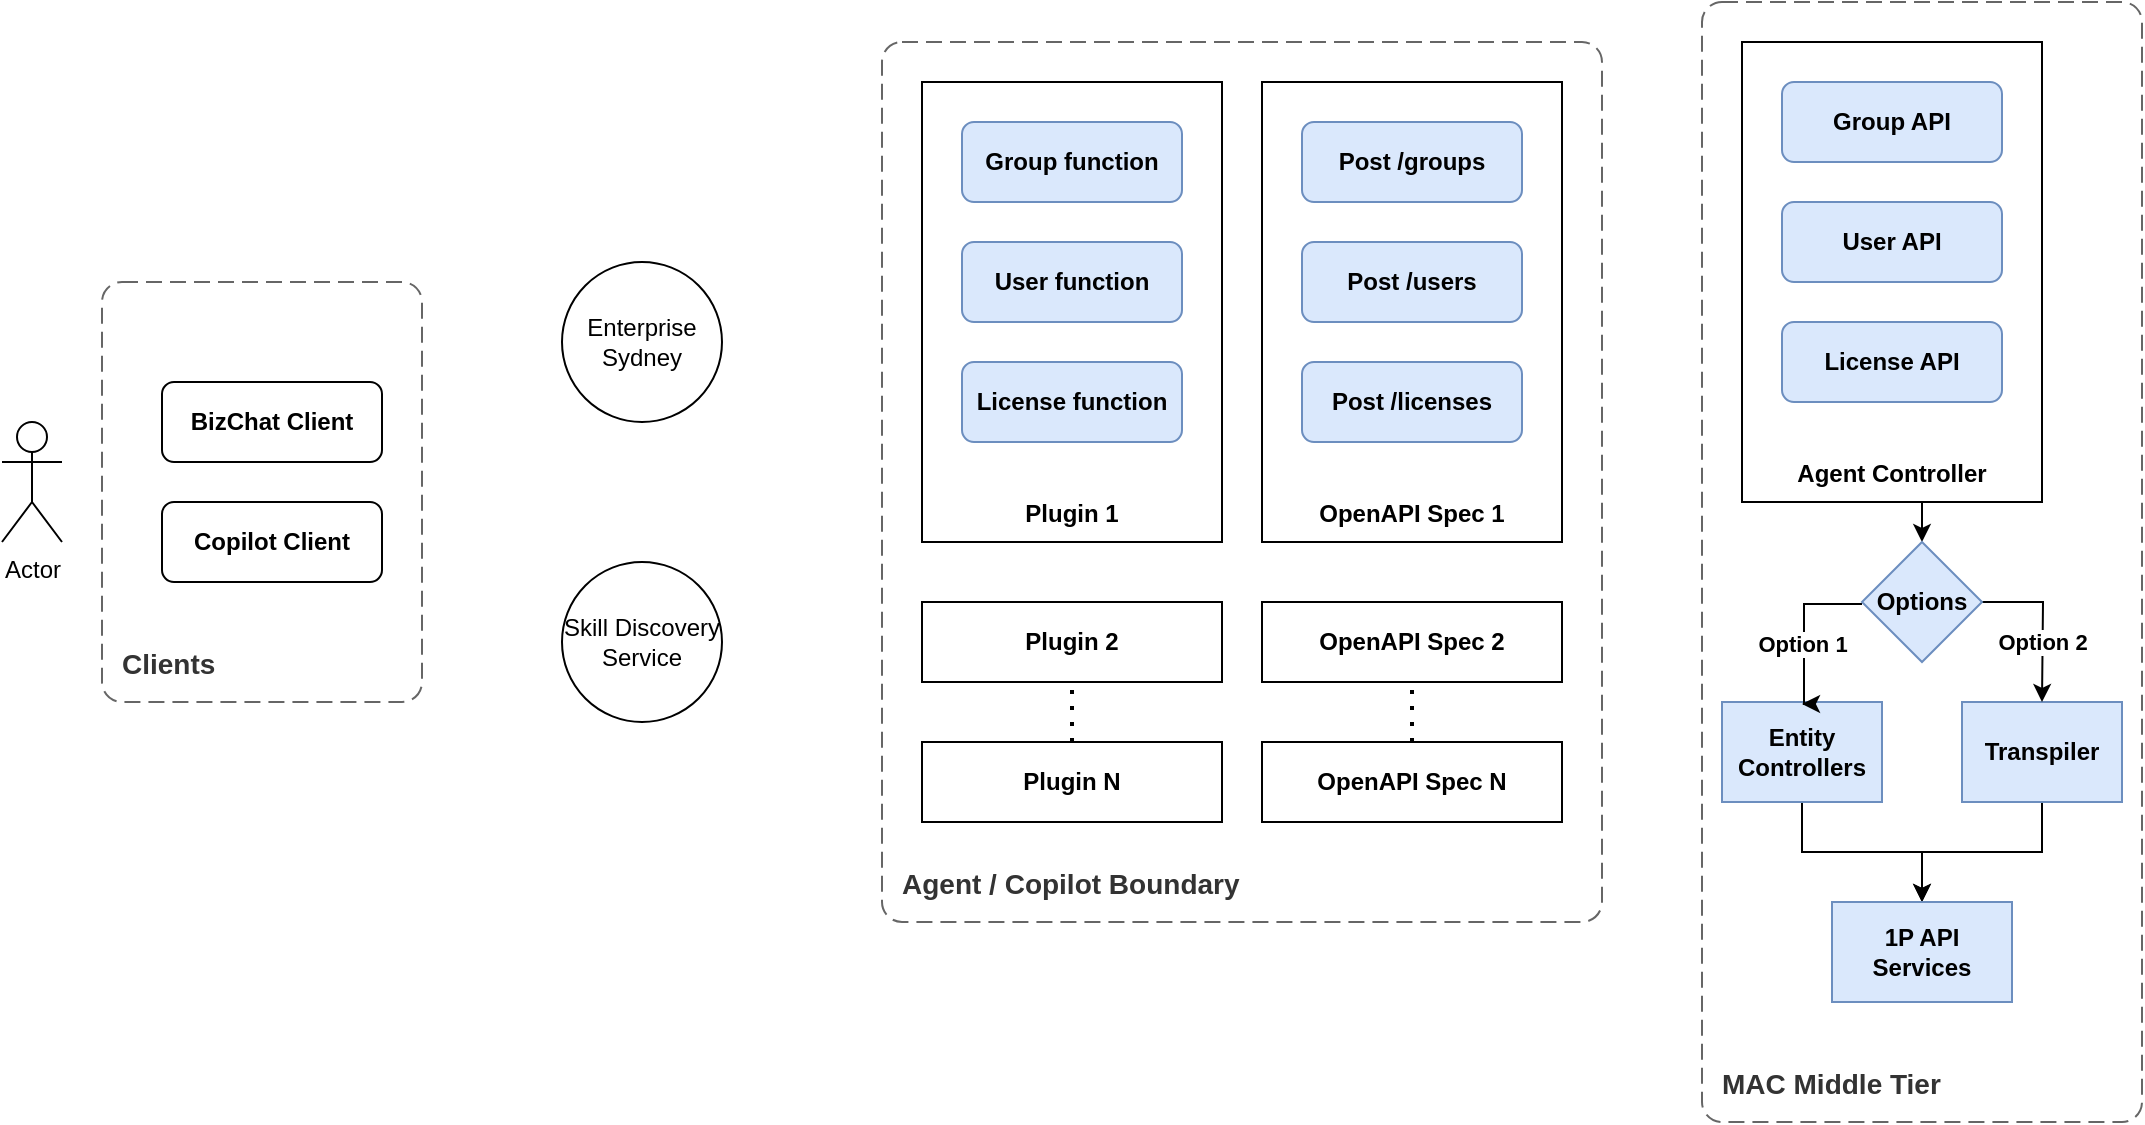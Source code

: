 <mxfile version="26.2.14">
  <diagram name="Page-1" id="gsAA_x2AmwMPpX9QK6pI">
    <mxGraphModel dx="987" dy="708" grid="1" gridSize="10" guides="1" tooltips="1" connect="1" arrows="1" fold="1" page="1" pageScale="1" pageWidth="1100" pageHeight="850" math="0" shadow="0">
      <root>
        <mxCell id="0" />
        <mxCell id="1" parent="0" />
        <mxCell id="Ui89_GNkMSa7xBhE7grA-1" value="Actor" style="shape=umlActor;verticalLabelPosition=bottom;verticalAlign=top;html=1;outlineConnect=0;" vertex="1" parent="1">
          <mxGeometry x="20" y="290" width="30" height="60" as="geometry" />
        </mxCell>
        <mxCell id="Ui89_GNkMSa7xBhE7grA-3" value="&lt;b&gt;BizChat Client&lt;/b&gt;" style="rounded=1;whiteSpace=wrap;html=1;" vertex="1" parent="1">
          <mxGeometry x="100" y="270" width="110" height="40" as="geometry" />
        </mxCell>
        <object placeholders="1" c4Name="Clients" c4Type="SystemScopeBoundary" label="&lt;font style=&quot;font-size: 14px&quot;&gt;&lt;b&gt;&lt;div style=&quot;text-align: left&quot;&gt;%c4Name%&lt;/div&gt;&lt;/b&gt;&lt;/font&gt;" id="Ui89_GNkMSa7xBhE7grA-5">
          <mxCell style="rounded=1;fontSize=11;whiteSpace=wrap;html=1;dashed=1;arcSize=20;fillColor=none;strokeColor=#666666;fontColor=#333333;labelBackgroundColor=none;align=left;verticalAlign=bottom;labelBorderColor=none;spacingTop=0;spacing=10;dashPattern=8 4;metaEdit=1;rotatable=0;perimeter=rectanglePerimeter;noLabel=0;labelPadding=0;allowArrows=0;connectable=0;expand=0;recursiveResize=0;editable=1;pointerEvents=0;absoluteArcSize=1;points=[[0.25,0,0],[0.5,0,0],[0.75,0,0],[1,0.25,0],[1,0.5,0],[1,0.75,0],[0.75,1,0],[0.5,1,0],[0.25,1,0],[0,0.75,0],[0,0.5,0],[0,0.25,0]];" vertex="1" parent="1">
            <mxGeometry x="70" y="220" width="160" height="210" as="geometry" />
          </mxCell>
        </object>
        <mxCell id="Ui89_GNkMSa7xBhE7grA-7" value="Enterprise Sydney" style="ellipse;whiteSpace=wrap;html=1;aspect=fixed;" vertex="1" parent="1">
          <mxGeometry x="300" y="210" width="80" height="80" as="geometry" />
        </mxCell>
        <object placeholders="1" c4Name="Agent / Copilot Boundary" label="&lt;font style=&quot;font-size: 14px&quot;&gt;&lt;b&gt;&lt;div style=&quot;text-align: right&quot;&gt;%c4Name%&lt;/div&gt;&lt;/b&gt;&lt;/font&gt;" id="Ui89_GNkMSa7xBhE7grA-9">
          <mxCell style="rounded=1;fontSize=11;whiteSpace=wrap;html=1;dashed=1;arcSize=20;fillColor=none;strokeColor=#666666;fontColor=#333333;labelBackgroundColor=none;align=left;verticalAlign=bottom;labelBorderColor=none;spacingTop=0;spacing=10;dashPattern=8 4;metaEdit=1;rotatable=0;perimeter=rectanglePerimeter;noLabel=0;labelPadding=0;allowArrows=0;connectable=0;expand=0;recursiveResize=0;editable=1;pointerEvents=0;absoluteArcSize=1;points=[[0.25,0,0],[0.5,0,0],[0.75,0,0],[1,0.25,0],[1,0.5,0],[1,0.75,0],[0.75,1,0],[0.5,1,0],[0.25,1,0],[0,0.75,0],[0,0.5,0],[0,0.25,0]];" vertex="1" parent="1">
            <mxGeometry x="460" y="100" width="360" height="440" as="geometry" />
          </mxCell>
        </object>
        <mxCell id="Ui89_GNkMSa7xBhE7grA-10" value="&lt;div&gt;&lt;br&gt;&lt;/div&gt;&lt;div&gt;&lt;br&gt;&lt;/div&gt;&lt;div&gt;&lt;br&gt;&lt;/div&gt;&lt;div&gt;&lt;br&gt;&lt;/div&gt;&lt;div&gt;&lt;br&gt;&lt;/div&gt;&lt;div&gt;&lt;br&gt;&lt;/div&gt;&lt;div&gt;&lt;br&gt;&lt;/div&gt;&lt;div&gt;&lt;br&gt;&lt;/div&gt;&lt;div&gt;&lt;br&gt;&lt;/div&gt;&lt;div&gt;&lt;br&gt;&lt;/div&gt;&lt;div&gt;&lt;br&gt;&lt;/div&gt;&lt;div&gt;&lt;br&gt;&lt;/div&gt;&lt;div&gt;&lt;br&gt;&lt;/div&gt;&lt;div&gt;&lt;br&gt;&lt;/div&gt;&lt;b&gt;Plugin 1&lt;/b&gt;" style="rounded=0;whiteSpace=wrap;html=1;" vertex="1" parent="1">
          <mxGeometry x="480" y="120" width="150" height="230" as="geometry" />
        </mxCell>
        <mxCell id="Ui89_GNkMSa7xBhE7grA-11" value="&lt;b&gt;Plugin 2&lt;/b&gt;" style="rounded=0;whiteSpace=wrap;html=1;" vertex="1" parent="1">
          <mxGeometry x="480" y="380" width="150" height="40" as="geometry" />
        </mxCell>
        <mxCell id="Ui89_GNkMSa7xBhE7grA-12" value="&lt;b&gt;Plugin N&lt;/b&gt;" style="rounded=0;whiteSpace=wrap;html=1;" vertex="1" parent="1">
          <mxGeometry x="480" y="450" width="150" height="40" as="geometry" />
        </mxCell>
        <mxCell id="Ui89_GNkMSa7xBhE7grA-13" value="" style="endArrow=none;dashed=1;html=1;dashPattern=1 3;strokeWidth=2;rounded=0;entryX=0.5;entryY=1;entryDx=0;entryDy=0;exitX=0.5;exitY=0;exitDx=0;exitDy=0;" edge="1" parent="1" target="Ui89_GNkMSa7xBhE7grA-11" source="Ui89_GNkMSa7xBhE7grA-12">
          <mxGeometry width="50" height="50" relative="1" as="geometry">
            <mxPoint x="570" y="450" as="sourcePoint" />
            <mxPoint x="850" y="320" as="targetPoint" />
          </mxGeometry>
        </mxCell>
        <mxCell id="Ui89_GNkMSa7xBhE7grA-14" value="&lt;b&gt;Group function&lt;/b&gt;" style="rounded=1;whiteSpace=wrap;html=1;fillColor=#dae8fc;strokeColor=#6c8ebf;" vertex="1" parent="1">
          <mxGeometry x="500" y="140" width="110" height="40" as="geometry" />
        </mxCell>
        <mxCell id="Ui89_GNkMSa7xBhE7grA-15" value="&lt;b&gt;License function&lt;/b&gt;" style="rounded=1;whiteSpace=wrap;html=1;fillColor=#dae8fc;strokeColor=#6c8ebf;" vertex="1" parent="1">
          <mxGeometry x="500" y="260" width="110" height="40" as="geometry" />
        </mxCell>
        <mxCell id="Ui89_GNkMSa7xBhE7grA-16" value="&lt;b&gt;User function&lt;/b&gt;" style="rounded=1;whiteSpace=wrap;html=1;fillColor=#dae8fc;strokeColor=#6c8ebf;" vertex="1" parent="1">
          <mxGeometry x="500" y="200" width="110" height="40" as="geometry" />
        </mxCell>
        <mxCell id="Ui89_GNkMSa7xBhE7grA-18" value="&lt;div&gt;Skill Discovery Service&lt;/div&gt;" style="ellipse;whiteSpace=wrap;html=1;aspect=fixed;" vertex="1" parent="1">
          <mxGeometry x="300" y="360" width="80" height="80" as="geometry" />
        </mxCell>
        <mxCell id="Ui89_GNkMSa7xBhE7grA-21" value="&lt;div&gt;&lt;br&gt;&lt;/div&gt;&lt;div&gt;&lt;br&gt;&lt;/div&gt;&lt;div&gt;&lt;br&gt;&lt;/div&gt;&lt;div&gt;&lt;br&gt;&lt;/div&gt;&lt;div&gt;&lt;br&gt;&lt;/div&gt;&lt;div&gt;&lt;br&gt;&lt;/div&gt;&lt;div&gt;&lt;br&gt;&lt;/div&gt;&lt;div&gt;&lt;br&gt;&lt;/div&gt;&lt;div&gt;&lt;br&gt;&lt;/div&gt;&lt;div&gt;&lt;br&gt;&lt;/div&gt;&lt;div&gt;&lt;br&gt;&lt;/div&gt;&lt;div&gt;&lt;br&gt;&lt;/div&gt;&lt;div&gt;&lt;br&gt;&lt;/div&gt;&lt;div&gt;&lt;br&gt;&lt;/div&gt;&lt;b&gt;OpenAPI Spec 1&lt;/b&gt;" style="rounded=0;whiteSpace=wrap;html=1;" vertex="1" parent="1">
          <mxGeometry x="650" y="120" width="150" height="230" as="geometry" />
        </mxCell>
        <mxCell id="Ui89_GNkMSa7xBhE7grA-22" value="&lt;b&gt;OpenAPI Spec 2&lt;/b&gt;" style="rounded=0;whiteSpace=wrap;html=1;" vertex="1" parent="1">
          <mxGeometry x="650" y="380" width="150" height="40" as="geometry" />
        </mxCell>
        <mxCell id="Ui89_GNkMSa7xBhE7grA-23" value="&lt;b&gt;OpenAPI Spec N&lt;/b&gt;" style="rounded=0;whiteSpace=wrap;html=1;" vertex="1" parent="1">
          <mxGeometry x="650" y="450" width="150" height="40" as="geometry" />
        </mxCell>
        <mxCell id="Ui89_GNkMSa7xBhE7grA-24" value="" style="endArrow=none;dashed=1;html=1;dashPattern=1 3;strokeWidth=2;rounded=0;entryX=0.5;entryY=1;entryDx=0;entryDy=0;exitX=0.5;exitY=0;exitDx=0;exitDy=0;" edge="1" parent="1" target="Ui89_GNkMSa7xBhE7grA-22" source="Ui89_GNkMSa7xBhE7grA-23">
          <mxGeometry width="50" height="50" relative="1" as="geometry">
            <mxPoint x="800" y="450" as="sourcePoint" />
            <mxPoint x="1080" y="320" as="targetPoint" />
          </mxGeometry>
        </mxCell>
        <mxCell id="Ui89_GNkMSa7xBhE7grA-25" value="&lt;b&gt;Post /groups&lt;/b&gt;" style="rounded=1;whiteSpace=wrap;html=1;fillColor=#dae8fc;strokeColor=#6c8ebf;" vertex="1" parent="1">
          <mxGeometry x="670" y="140" width="110" height="40" as="geometry" />
        </mxCell>
        <mxCell id="Ui89_GNkMSa7xBhE7grA-26" value="&lt;b&gt;Post /licenses&lt;/b&gt;" style="rounded=1;whiteSpace=wrap;html=1;fillColor=#dae8fc;strokeColor=#6c8ebf;" vertex="1" parent="1">
          <mxGeometry x="670" y="260" width="110" height="40" as="geometry" />
        </mxCell>
        <mxCell id="Ui89_GNkMSa7xBhE7grA-27" value="&lt;b&gt;Post /users&lt;/b&gt;" style="rounded=1;whiteSpace=wrap;html=1;fillColor=#dae8fc;strokeColor=#6c8ebf;" vertex="1" parent="1">
          <mxGeometry x="670" y="200" width="110" height="40" as="geometry" />
        </mxCell>
        <object placeholders="1" c4Name="MAC Middle Tier" label="&lt;font style=&quot;font-size: 14px&quot;&gt;&lt;b&gt;&lt;div style=&quot;text-align: right&quot;&gt;%c4Name%&lt;/div&gt;&lt;/b&gt;&lt;/font&gt;" id="Ui89_GNkMSa7xBhE7grA-28">
          <mxCell style="rounded=1;fontSize=11;whiteSpace=wrap;html=1;dashed=1;arcSize=20;fillColor=none;strokeColor=#666666;fontColor=#333333;labelBackgroundColor=none;align=left;verticalAlign=bottom;labelBorderColor=none;spacingTop=0;spacing=10;dashPattern=8 4;metaEdit=1;rotatable=0;perimeter=rectanglePerimeter;noLabel=0;labelPadding=0;allowArrows=0;connectable=0;expand=0;recursiveResize=0;editable=1;pointerEvents=0;absoluteArcSize=1;points=[[0.25,0,0],[0.5,0,0],[0.75,0,0],[1,0.25,0],[1,0.5,0],[1,0.75,0],[0.75,1,0],[0.5,1,0],[0.25,1,0],[0,0.75,0],[0,0.5,0],[0,0.25,0]];" vertex="1" parent="1">
            <mxGeometry x="870" y="80" width="220" height="560" as="geometry" />
          </mxCell>
        </object>
        <mxCell id="Ui89_GNkMSa7xBhE7grA-29" style="edgeStyle=orthogonalEdgeStyle;rounded=0;orthogonalLoop=1;jettySize=auto;html=1;exitX=0.5;exitY=1;exitDx=0;exitDy=0;entryX=0.5;entryY=0;entryDx=0;entryDy=0;" edge="1" parent="1" source="Ui89_GNkMSa7xBhE7grA-30" target="Ui89_GNkMSa7xBhE7grA-41">
          <mxGeometry relative="1" as="geometry" />
        </mxCell>
        <mxCell id="Ui89_GNkMSa7xBhE7grA-30" value="&lt;div&gt;&lt;br&gt;&lt;/div&gt;&lt;div&gt;&lt;br&gt;&lt;/div&gt;&lt;div&gt;&lt;br&gt;&lt;/div&gt;&lt;div&gt;&lt;br&gt;&lt;/div&gt;&lt;div&gt;&lt;br&gt;&lt;/div&gt;&lt;div&gt;&lt;br&gt;&lt;/div&gt;&lt;div&gt;&lt;br&gt;&lt;/div&gt;&lt;div&gt;&lt;br&gt;&lt;/div&gt;&lt;div&gt;&lt;br&gt;&lt;/div&gt;&lt;div&gt;&lt;br&gt;&lt;/div&gt;&lt;div&gt;&lt;br&gt;&lt;/div&gt;&lt;div&gt;&lt;br&gt;&lt;/div&gt;&lt;div&gt;&lt;br&gt;&lt;/div&gt;&lt;div&gt;&lt;br&gt;&lt;/div&gt;&lt;b&gt;Agent Controller&lt;/b&gt;" style="rounded=0;whiteSpace=wrap;html=1;" vertex="1" parent="1">
          <mxGeometry x="890" y="100" width="150" height="230" as="geometry" />
        </mxCell>
        <mxCell id="Ui89_GNkMSa7xBhE7grA-31" value="&lt;b&gt;Group API&lt;/b&gt;" style="rounded=1;whiteSpace=wrap;html=1;fillColor=#dae8fc;strokeColor=#6c8ebf;" vertex="1" parent="1">
          <mxGeometry x="910" y="120" width="110" height="40" as="geometry" />
        </mxCell>
        <mxCell id="Ui89_GNkMSa7xBhE7grA-32" value="&lt;b&gt;License API&lt;/b&gt;" style="rounded=1;whiteSpace=wrap;html=1;fillColor=#dae8fc;strokeColor=#6c8ebf;" vertex="1" parent="1">
          <mxGeometry x="910" y="240" width="110" height="40" as="geometry" />
        </mxCell>
        <mxCell id="Ui89_GNkMSa7xBhE7grA-33" value="&lt;b&gt;User API&lt;/b&gt;" style="rounded=1;whiteSpace=wrap;html=1;fillColor=#dae8fc;strokeColor=#6c8ebf;" vertex="1" parent="1">
          <mxGeometry x="910" y="180" width="110" height="40" as="geometry" />
        </mxCell>
        <mxCell id="Ui89_GNkMSa7xBhE7grA-34" value="" style="edgeStyle=orthogonalEdgeStyle;rounded=0;orthogonalLoop=1;jettySize=auto;html=1;" edge="1" parent="1" source="Ui89_GNkMSa7xBhE7grA-35" target="Ui89_GNkMSa7xBhE7grA-38">
          <mxGeometry relative="1" as="geometry" />
        </mxCell>
        <mxCell id="Ui89_GNkMSa7xBhE7grA-35" value="&lt;div&gt;&lt;b style=&quot;background-color: transparent; color: light-dark(rgb(0, 0, 0), rgb(255, 255, 255));&quot;&gt;Entity Controllers&lt;/b&gt;&lt;/div&gt;" style="rounded=0;whiteSpace=wrap;html=1;fillColor=#dae8fc;strokeColor=#6c8ebf;" vertex="1" parent="1">
          <mxGeometry x="880" y="430" width="80" height="50" as="geometry" />
        </mxCell>
        <mxCell id="Ui89_GNkMSa7xBhE7grA-36" value="" style="edgeStyle=orthogonalEdgeStyle;rounded=0;orthogonalLoop=1;jettySize=auto;html=1;" edge="1" parent="1" source="Ui89_GNkMSa7xBhE7grA-37" target="Ui89_GNkMSa7xBhE7grA-38">
          <mxGeometry relative="1" as="geometry" />
        </mxCell>
        <mxCell id="Ui89_GNkMSa7xBhE7grA-37" value="&lt;div&gt;&lt;b style=&quot;background-color: transparent; color: light-dark(rgb(0, 0, 0), rgb(255, 255, 255));&quot;&gt;Transpiler&lt;/b&gt;&lt;/div&gt;" style="rounded=0;whiteSpace=wrap;html=1;fillColor=#dae8fc;strokeColor=#6c8ebf;" vertex="1" parent="1">
          <mxGeometry x="1000" y="430" width="80" height="50" as="geometry" />
        </mxCell>
        <mxCell id="Ui89_GNkMSa7xBhE7grA-38" value="&lt;div&gt;&lt;b style=&quot;background-color: transparent; color: light-dark(rgb(0, 0, 0), rgb(255, 255, 255));&quot;&gt;1P API Services&lt;/b&gt;&lt;/div&gt;" style="rounded=0;whiteSpace=wrap;html=1;fillColor=#dae8fc;strokeColor=#6c8ebf;" vertex="1" parent="1">
          <mxGeometry x="935" y="530" width="90" height="50" as="geometry" />
        </mxCell>
        <mxCell id="Ui89_GNkMSa7xBhE7grA-39" value="&lt;b&gt;Option 2&lt;/b&gt;" style="edgeStyle=orthogonalEdgeStyle;rounded=0;orthogonalLoop=1;jettySize=auto;html=1;exitX=1;exitY=0.5;exitDx=0;exitDy=0;" edge="1" parent="1" source="Ui89_GNkMSa7xBhE7grA-41">
          <mxGeometry x="0.255" relative="1" as="geometry">
            <mxPoint x="1040" y="430" as="targetPoint" />
            <mxPoint as="offset" />
          </mxGeometry>
        </mxCell>
        <mxCell id="Ui89_GNkMSa7xBhE7grA-40" value="&lt;b&gt;Option 1&lt;/b&gt;" style="edgeStyle=orthogonalEdgeStyle;rounded=0;orthogonalLoop=1;jettySize=auto;html=1;exitX=0;exitY=0.5;exitDx=0;exitDy=0;" edge="1" parent="1">
          <mxGeometry x="0.215" y="-1" relative="1" as="geometry">
            <mxPoint x="920" y="431" as="targetPoint" />
            <mxPoint x="950" y="381" as="sourcePoint" />
            <Array as="points">
              <mxPoint x="921" y="381" />
            </Array>
            <mxPoint as="offset" />
          </mxGeometry>
        </mxCell>
        <mxCell id="Ui89_GNkMSa7xBhE7grA-41" value="&lt;b&gt;Options&lt;/b&gt;" style="rhombus;whiteSpace=wrap;html=1;fillColor=#dae8fc;strokeColor=#6c8ebf;" vertex="1" parent="1">
          <mxGeometry x="950" y="350" width="60" height="60" as="geometry" />
        </mxCell>
        <mxCell id="Ui89_GNkMSa7xBhE7grA-43" value="&lt;b&gt;Copilot Client&lt;/b&gt;" style="rounded=1;whiteSpace=wrap;html=1;" vertex="1" parent="1">
          <mxGeometry x="100" y="330" width="110" height="40" as="geometry" />
        </mxCell>
      </root>
    </mxGraphModel>
  </diagram>
</mxfile>
